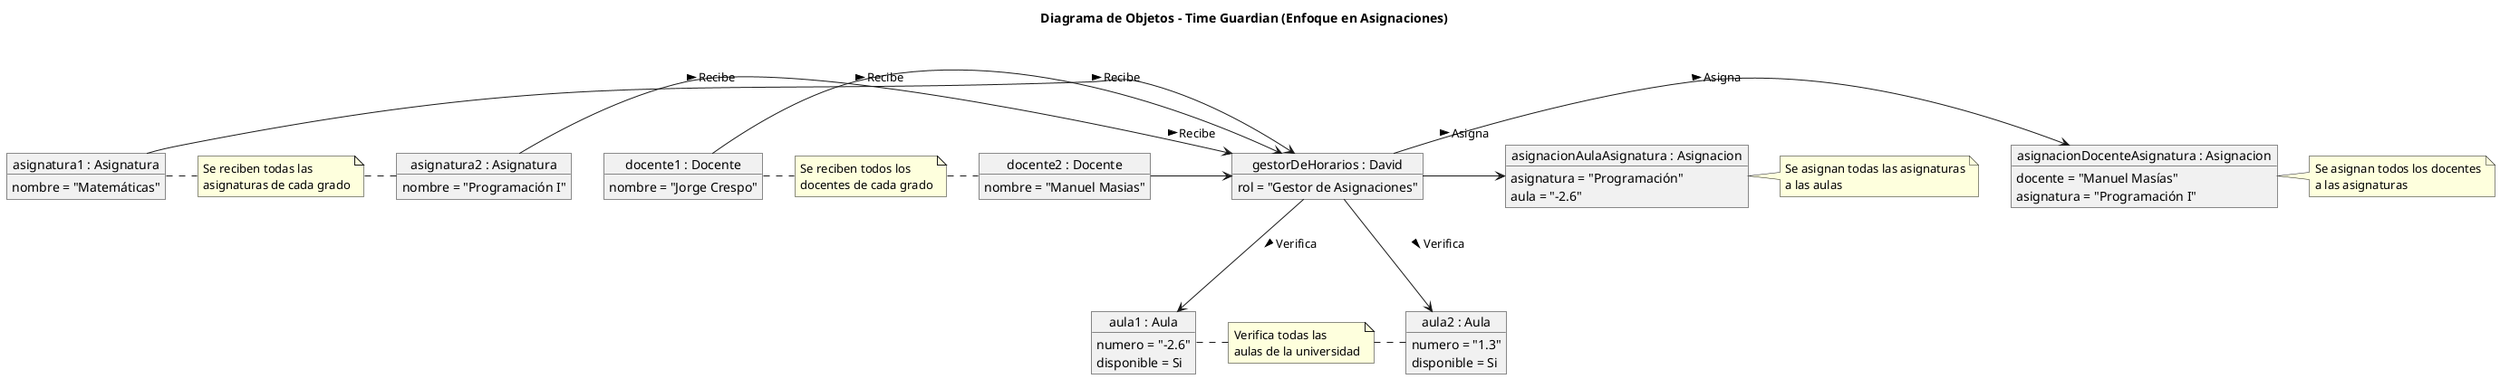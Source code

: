@startuml
title Diagrama de Objetos - Time Guardian (Enfoque en Asignaciones)

object "gestorDeHorarios : David" as gestorDeHorarios {
    rol = "Gestor de Asignaciones"
}

object "asignatura1 : Asignatura" as asignatura1 {
    nombre = "Matemáticas"
}
object "asignatura2 : Asignatura" as asignatura2 {
    nombre = "Programación I"
}

object "docente1 : Docente" as docente1 {
    nombre = "Jorge Crespo"
}
object "docente2 : Docente" as docente2 {
    nombre = "Manuel Masias"
}

object "aula1 : Aula" as aula1 {
    numero = "-2.6"
    disponible = Si
}
object "aula2 : Aula" as aula2 {
    numero = "1.3"
    disponible = Si
}

asignatura1 -r-> gestorDeHorarios : "Recibe >\n\n"
asignatura2 -r-> gestorDeHorarios : "Recibe >\n\n"
docente1 -r-> gestorDeHorarios : "Recibe >\n\n"
docente2 -r-> gestorDeHorarios : "Recibe >\n\n"

gestorDeHorarios -d-> aula1 : "Verifica >\n\n"
gestorDeHorarios -d-> aula2 : "Verifica >\n\n"

object "asignacionDocenteAsignatura : Asignacion" as asignacionDocenteAsignatura {
    docente = "Manuel Masías"
    asignatura = "Programación I"
}
gestorDeHorarios -r-> asignacionDocenteAsignatura : "Asigna >\n\n"

object "asignacionAulaAsignatura : Asignacion" as asignacionAulaAsignatura {
    asignatura = "Programación"
    aula = "-2.6"
}
gestorDeHorarios -r-> asignacionAulaAsignatura : "Asigna >\n\n"

note "Se reciben todas las \nasignaturas de cada grado" as nota1
asignatura1 .r. nota1
nota1 .r. asignatura2

note "Se reciben todos los\ndocentes de cada grado" as nota2
docente1 .r. nota2
nota2 .r. docente2

note "Verifica todas las\naulas de la universidad" as nota3
aula1 .r. nota3
nota3 .r. aula2

note "Se asignan todas las asignaturas\na las aulas" as nota4
asignacionAulaAsignatura .r. nota4

note "Se asignan todos los docentes\na las asignaturas" as nota5
asignacionDocenteAsignatura .r. nota5

@enduml
